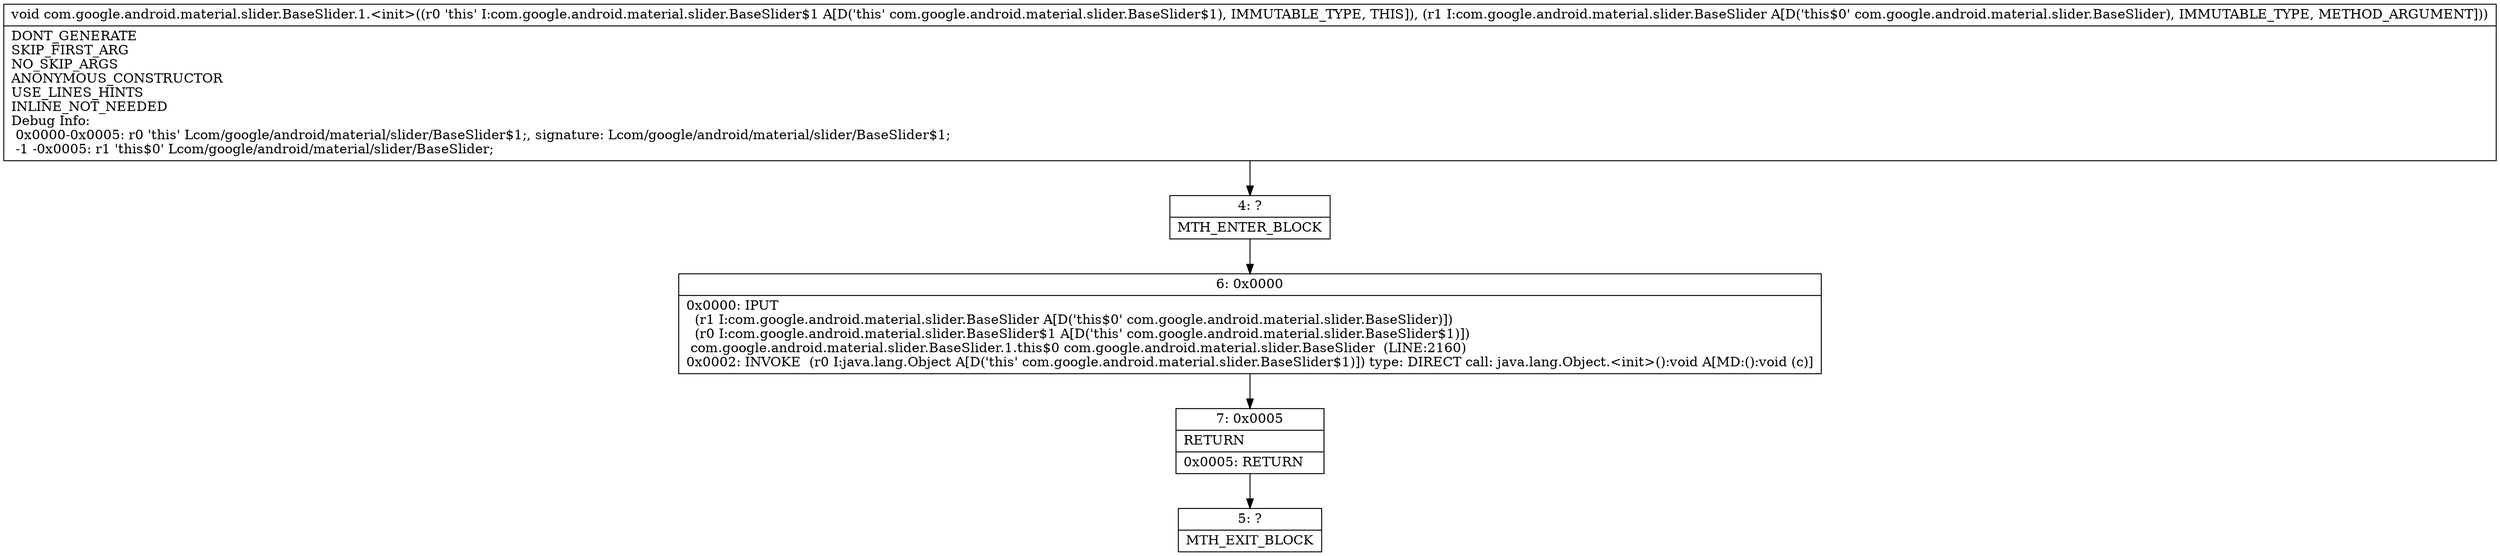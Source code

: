 digraph "CFG forcom.google.android.material.slider.BaseSlider.1.\<init\>(Lcom\/google\/android\/material\/slider\/BaseSlider;)V" {
Node_4 [shape=record,label="{4\:\ ?|MTH_ENTER_BLOCK\l}"];
Node_6 [shape=record,label="{6\:\ 0x0000|0x0000: IPUT  \l  (r1 I:com.google.android.material.slider.BaseSlider A[D('this$0' com.google.android.material.slider.BaseSlider)])\l  (r0 I:com.google.android.material.slider.BaseSlider$1 A[D('this' com.google.android.material.slider.BaseSlider$1)])\l com.google.android.material.slider.BaseSlider.1.this$0 com.google.android.material.slider.BaseSlider  (LINE:2160)\l0x0002: INVOKE  (r0 I:java.lang.Object A[D('this' com.google.android.material.slider.BaseSlider$1)]) type: DIRECT call: java.lang.Object.\<init\>():void A[MD:():void (c)]\l}"];
Node_7 [shape=record,label="{7\:\ 0x0005|RETURN\l|0x0005: RETURN   \l}"];
Node_5 [shape=record,label="{5\:\ ?|MTH_EXIT_BLOCK\l}"];
MethodNode[shape=record,label="{void com.google.android.material.slider.BaseSlider.1.\<init\>((r0 'this' I:com.google.android.material.slider.BaseSlider$1 A[D('this' com.google.android.material.slider.BaseSlider$1), IMMUTABLE_TYPE, THIS]), (r1 I:com.google.android.material.slider.BaseSlider A[D('this$0' com.google.android.material.slider.BaseSlider), IMMUTABLE_TYPE, METHOD_ARGUMENT]))  | DONT_GENERATE\lSKIP_FIRST_ARG\lNO_SKIP_ARGS\lANONYMOUS_CONSTRUCTOR\lUSE_LINES_HINTS\lINLINE_NOT_NEEDED\lDebug Info:\l  0x0000\-0x0005: r0 'this' Lcom\/google\/android\/material\/slider\/BaseSlider$1;, signature: Lcom\/google\/android\/material\/slider\/BaseSlider$1;\l  \-1 \-0x0005: r1 'this$0' Lcom\/google\/android\/material\/slider\/BaseSlider;\l}"];
MethodNode -> Node_4;Node_4 -> Node_6;
Node_6 -> Node_7;
Node_7 -> Node_5;
}

